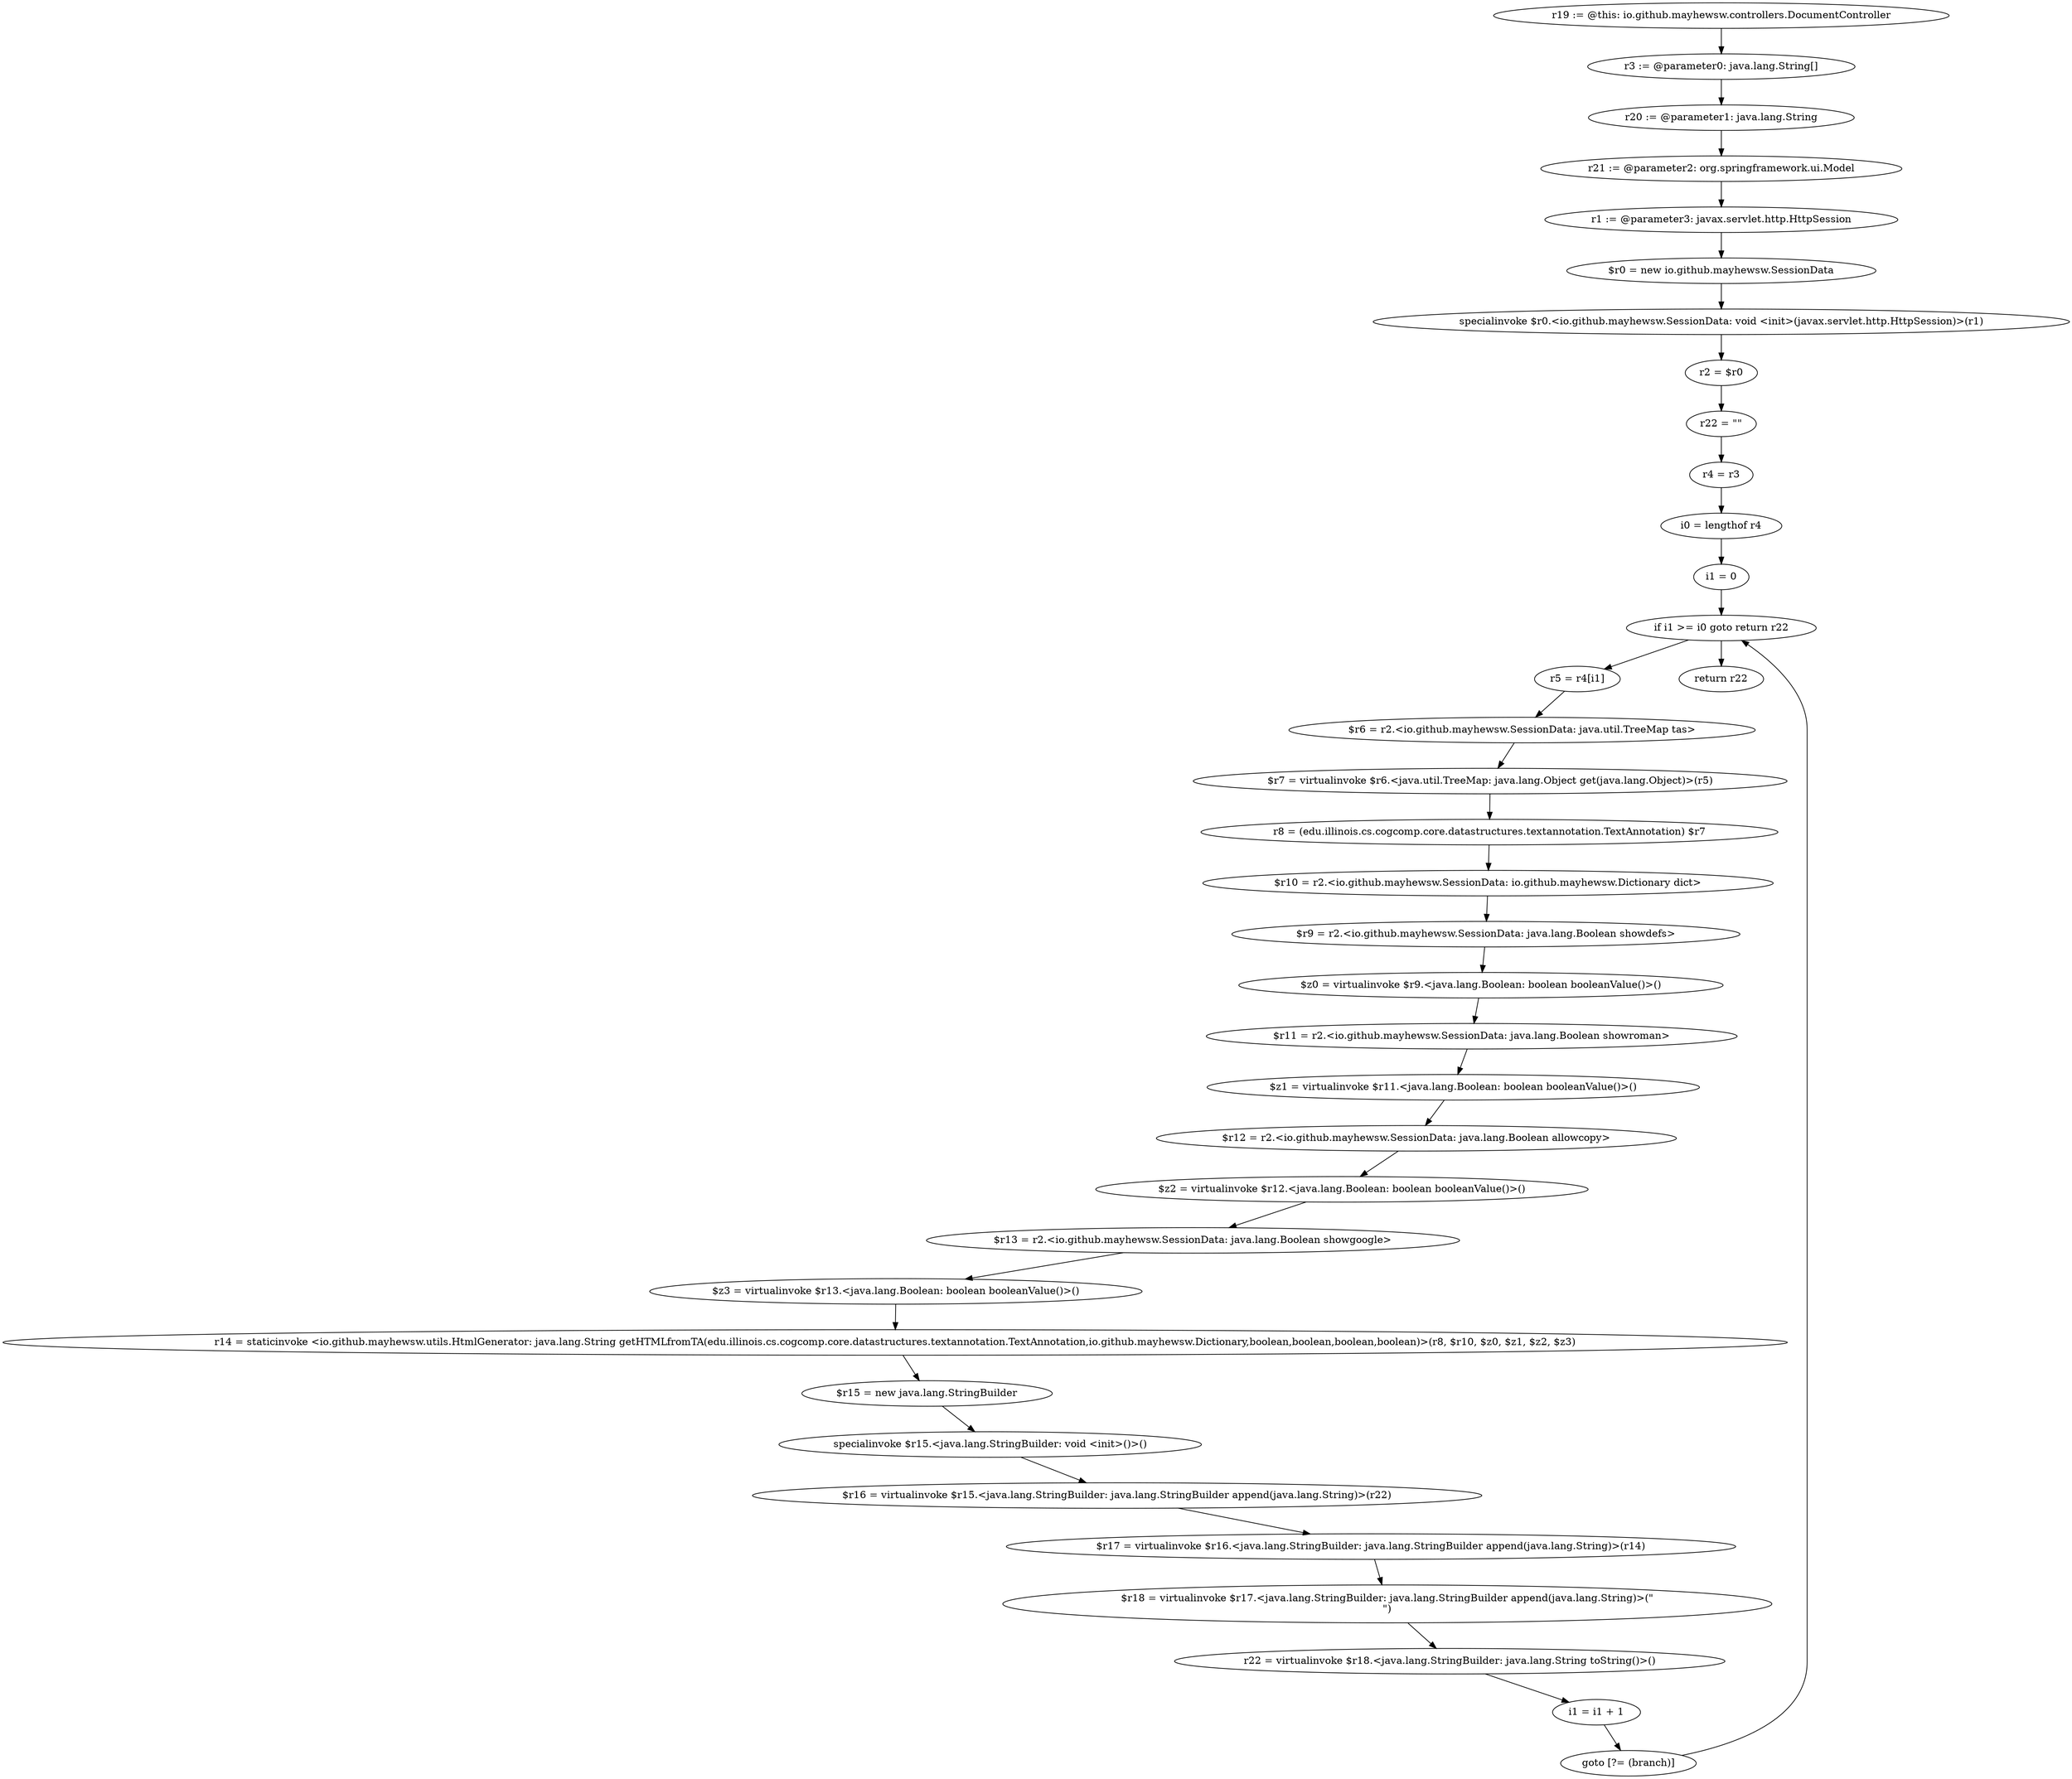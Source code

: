 digraph "unitGraph" {
    "r19 := @this: io.github.mayhewsw.controllers.DocumentController"
    "r3 := @parameter0: java.lang.String[]"
    "r20 := @parameter1: java.lang.String"
    "r21 := @parameter2: org.springframework.ui.Model"
    "r1 := @parameter3: javax.servlet.http.HttpSession"
    "$r0 = new io.github.mayhewsw.SessionData"
    "specialinvoke $r0.<io.github.mayhewsw.SessionData: void <init>(javax.servlet.http.HttpSession)>(r1)"
    "r2 = $r0"
    "r22 = \"\""
    "r4 = r3"
    "i0 = lengthof r4"
    "i1 = 0"
    "if i1 >= i0 goto return r22"
    "r5 = r4[i1]"
    "$r6 = r2.<io.github.mayhewsw.SessionData: java.util.TreeMap tas>"
    "$r7 = virtualinvoke $r6.<java.util.TreeMap: java.lang.Object get(java.lang.Object)>(r5)"
    "r8 = (edu.illinois.cs.cogcomp.core.datastructures.textannotation.TextAnnotation) $r7"
    "$r10 = r2.<io.github.mayhewsw.SessionData: io.github.mayhewsw.Dictionary dict>"
    "$r9 = r2.<io.github.mayhewsw.SessionData: java.lang.Boolean showdefs>"
    "$z0 = virtualinvoke $r9.<java.lang.Boolean: boolean booleanValue()>()"
    "$r11 = r2.<io.github.mayhewsw.SessionData: java.lang.Boolean showroman>"
    "$z1 = virtualinvoke $r11.<java.lang.Boolean: boolean booleanValue()>()"
    "$r12 = r2.<io.github.mayhewsw.SessionData: java.lang.Boolean allowcopy>"
    "$z2 = virtualinvoke $r12.<java.lang.Boolean: boolean booleanValue()>()"
    "$r13 = r2.<io.github.mayhewsw.SessionData: java.lang.Boolean showgoogle>"
    "$z3 = virtualinvoke $r13.<java.lang.Boolean: boolean booleanValue()>()"
    "r14 = staticinvoke <io.github.mayhewsw.utils.HtmlGenerator: java.lang.String getHTMLfromTA(edu.illinois.cs.cogcomp.core.datastructures.textannotation.TextAnnotation,io.github.mayhewsw.Dictionary,boolean,boolean,boolean,boolean)>(r8, $r10, $z0, $z1, $z2, $z3)"
    "$r15 = new java.lang.StringBuilder"
    "specialinvoke $r15.<java.lang.StringBuilder: void <init>()>()"
    "$r16 = virtualinvoke $r15.<java.lang.StringBuilder: java.lang.StringBuilder append(java.lang.String)>(r22)"
    "$r17 = virtualinvoke $r16.<java.lang.StringBuilder: java.lang.StringBuilder append(java.lang.String)>(r14)"
    "$r18 = virtualinvoke $r17.<java.lang.StringBuilder: java.lang.StringBuilder append(java.lang.String)>(\"\n\")"
    "r22 = virtualinvoke $r18.<java.lang.StringBuilder: java.lang.String toString()>()"
    "i1 = i1 + 1"
    "goto [?= (branch)]"
    "return r22"
    "r19 := @this: io.github.mayhewsw.controllers.DocumentController"->"r3 := @parameter0: java.lang.String[]";
    "r3 := @parameter0: java.lang.String[]"->"r20 := @parameter1: java.lang.String";
    "r20 := @parameter1: java.lang.String"->"r21 := @parameter2: org.springframework.ui.Model";
    "r21 := @parameter2: org.springframework.ui.Model"->"r1 := @parameter3: javax.servlet.http.HttpSession";
    "r1 := @parameter3: javax.servlet.http.HttpSession"->"$r0 = new io.github.mayhewsw.SessionData";
    "$r0 = new io.github.mayhewsw.SessionData"->"specialinvoke $r0.<io.github.mayhewsw.SessionData: void <init>(javax.servlet.http.HttpSession)>(r1)";
    "specialinvoke $r0.<io.github.mayhewsw.SessionData: void <init>(javax.servlet.http.HttpSession)>(r1)"->"r2 = $r0";
    "r2 = $r0"->"r22 = \"\"";
    "r22 = \"\""->"r4 = r3";
    "r4 = r3"->"i0 = lengthof r4";
    "i0 = lengthof r4"->"i1 = 0";
    "i1 = 0"->"if i1 >= i0 goto return r22";
    "if i1 >= i0 goto return r22"->"r5 = r4[i1]";
    "if i1 >= i0 goto return r22"->"return r22";
    "r5 = r4[i1]"->"$r6 = r2.<io.github.mayhewsw.SessionData: java.util.TreeMap tas>";
    "$r6 = r2.<io.github.mayhewsw.SessionData: java.util.TreeMap tas>"->"$r7 = virtualinvoke $r6.<java.util.TreeMap: java.lang.Object get(java.lang.Object)>(r5)";
    "$r7 = virtualinvoke $r6.<java.util.TreeMap: java.lang.Object get(java.lang.Object)>(r5)"->"r8 = (edu.illinois.cs.cogcomp.core.datastructures.textannotation.TextAnnotation) $r7";
    "r8 = (edu.illinois.cs.cogcomp.core.datastructures.textannotation.TextAnnotation) $r7"->"$r10 = r2.<io.github.mayhewsw.SessionData: io.github.mayhewsw.Dictionary dict>";
    "$r10 = r2.<io.github.mayhewsw.SessionData: io.github.mayhewsw.Dictionary dict>"->"$r9 = r2.<io.github.mayhewsw.SessionData: java.lang.Boolean showdefs>";
    "$r9 = r2.<io.github.mayhewsw.SessionData: java.lang.Boolean showdefs>"->"$z0 = virtualinvoke $r9.<java.lang.Boolean: boolean booleanValue()>()";
    "$z0 = virtualinvoke $r9.<java.lang.Boolean: boolean booleanValue()>()"->"$r11 = r2.<io.github.mayhewsw.SessionData: java.lang.Boolean showroman>";
    "$r11 = r2.<io.github.mayhewsw.SessionData: java.lang.Boolean showroman>"->"$z1 = virtualinvoke $r11.<java.lang.Boolean: boolean booleanValue()>()";
    "$z1 = virtualinvoke $r11.<java.lang.Boolean: boolean booleanValue()>()"->"$r12 = r2.<io.github.mayhewsw.SessionData: java.lang.Boolean allowcopy>";
    "$r12 = r2.<io.github.mayhewsw.SessionData: java.lang.Boolean allowcopy>"->"$z2 = virtualinvoke $r12.<java.lang.Boolean: boolean booleanValue()>()";
    "$z2 = virtualinvoke $r12.<java.lang.Boolean: boolean booleanValue()>()"->"$r13 = r2.<io.github.mayhewsw.SessionData: java.lang.Boolean showgoogle>";
    "$r13 = r2.<io.github.mayhewsw.SessionData: java.lang.Boolean showgoogle>"->"$z3 = virtualinvoke $r13.<java.lang.Boolean: boolean booleanValue()>()";
    "$z3 = virtualinvoke $r13.<java.lang.Boolean: boolean booleanValue()>()"->"r14 = staticinvoke <io.github.mayhewsw.utils.HtmlGenerator: java.lang.String getHTMLfromTA(edu.illinois.cs.cogcomp.core.datastructures.textannotation.TextAnnotation,io.github.mayhewsw.Dictionary,boolean,boolean,boolean,boolean)>(r8, $r10, $z0, $z1, $z2, $z3)";
    "r14 = staticinvoke <io.github.mayhewsw.utils.HtmlGenerator: java.lang.String getHTMLfromTA(edu.illinois.cs.cogcomp.core.datastructures.textannotation.TextAnnotation,io.github.mayhewsw.Dictionary,boolean,boolean,boolean,boolean)>(r8, $r10, $z0, $z1, $z2, $z3)"->"$r15 = new java.lang.StringBuilder";
    "$r15 = new java.lang.StringBuilder"->"specialinvoke $r15.<java.lang.StringBuilder: void <init>()>()";
    "specialinvoke $r15.<java.lang.StringBuilder: void <init>()>()"->"$r16 = virtualinvoke $r15.<java.lang.StringBuilder: java.lang.StringBuilder append(java.lang.String)>(r22)";
    "$r16 = virtualinvoke $r15.<java.lang.StringBuilder: java.lang.StringBuilder append(java.lang.String)>(r22)"->"$r17 = virtualinvoke $r16.<java.lang.StringBuilder: java.lang.StringBuilder append(java.lang.String)>(r14)";
    "$r17 = virtualinvoke $r16.<java.lang.StringBuilder: java.lang.StringBuilder append(java.lang.String)>(r14)"->"$r18 = virtualinvoke $r17.<java.lang.StringBuilder: java.lang.StringBuilder append(java.lang.String)>(\"\n\")";
    "$r18 = virtualinvoke $r17.<java.lang.StringBuilder: java.lang.StringBuilder append(java.lang.String)>(\"\n\")"->"r22 = virtualinvoke $r18.<java.lang.StringBuilder: java.lang.String toString()>()";
    "r22 = virtualinvoke $r18.<java.lang.StringBuilder: java.lang.String toString()>()"->"i1 = i1 + 1";
    "i1 = i1 + 1"->"goto [?= (branch)]";
    "goto [?= (branch)]"->"if i1 >= i0 goto return r22";
}
